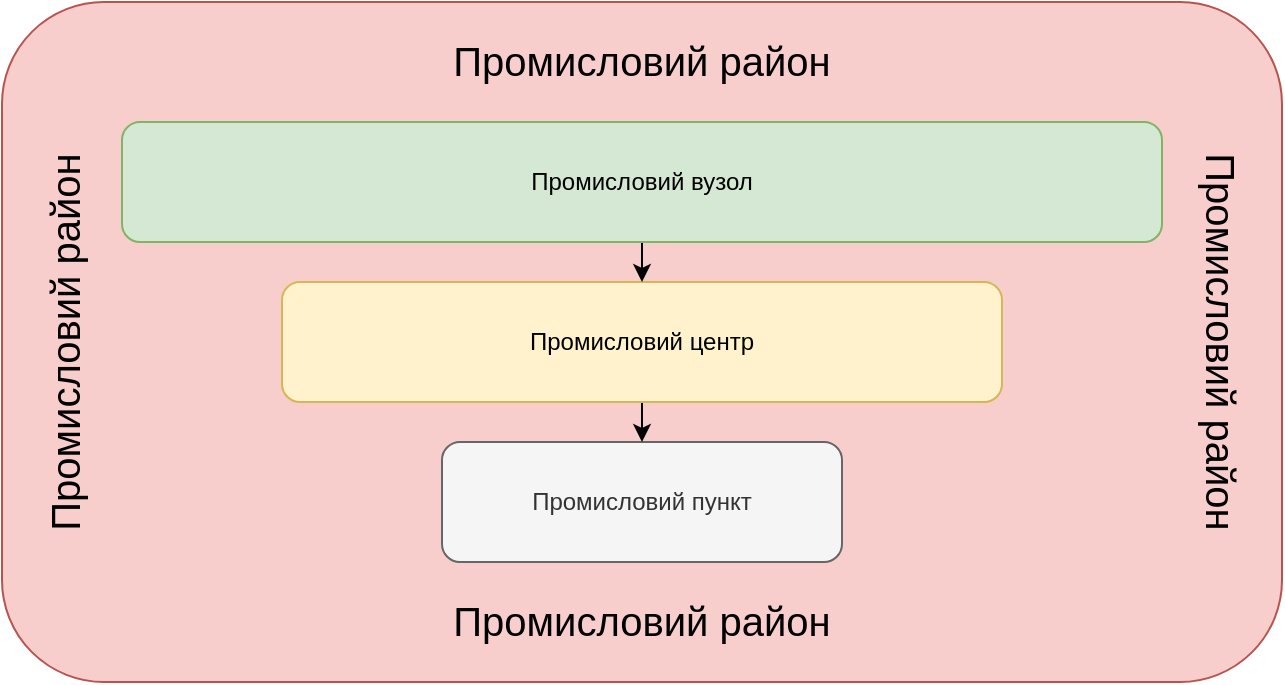 <mxfile version="21.0.10" type="github">
  <diagram name="Сторінка-1" id="f_qQ6oxpq3EO20oxn9xq">
    <mxGraphModel dx="1050" dy="581" grid="1" gridSize="10" guides="1" tooltips="1" connect="1" arrows="1" fold="1" page="1" pageScale="1" pageWidth="827" pageHeight="1169" math="0" shadow="0">
      <root>
        <mxCell id="0" />
        <mxCell id="1" parent="0" />
        <mxCell id="OoO4MrjYJp39DarxOHZu-4" value="" style="rounded=1;whiteSpace=wrap;html=1;fillColor=#f8cecc;strokeColor=#b85450;" vertex="1" parent="1">
          <mxGeometry x="100" y="320" width="640" height="340" as="geometry" />
        </mxCell>
        <mxCell id="OoO4MrjYJp39DarxOHZu-1" value="Промисловий пункт" style="rounded=1;whiteSpace=wrap;html=1;fillColor=#f5f5f5;fontColor=#333333;strokeColor=#666666;" vertex="1" parent="1">
          <mxGeometry x="320" y="540" width="200" height="60" as="geometry" />
        </mxCell>
        <mxCell id="OoO4MrjYJp39DarxOHZu-8" style="edgeStyle=orthogonalEdgeStyle;rounded=0;orthogonalLoop=1;jettySize=auto;html=1;exitX=0.5;exitY=1;exitDx=0;exitDy=0;entryX=0.5;entryY=0;entryDx=0;entryDy=0;" edge="1" parent="1" source="OoO4MrjYJp39DarxOHZu-2" target="OoO4MrjYJp39DarxOHZu-1">
          <mxGeometry relative="1" as="geometry" />
        </mxCell>
        <mxCell id="OoO4MrjYJp39DarxOHZu-2" value="Промисловий центр" style="rounded=1;whiteSpace=wrap;html=1;fillColor=#fff2cc;strokeColor=#d6b656;" vertex="1" parent="1">
          <mxGeometry x="240" y="460" width="360" height="60" as="geometry" />
        </mxCell>
        <mxCell id="OoO4MrjYJp39DarxOHZu-6" style="edgeStyle=orthogonalEdgeStyle;rounded=0;orthogonalLoop=1;jettySize=auto;html=1;exitX=0.5;exitY=1;exitDx=0;exitDy=0;entryX=0.5;entryY=0;entryDx=0;entryDy=0;" edge="1" parent="1" source="OoO4MrjYJp39DarxOHZu-3" target="OoO4MrjYJp39DarxOHZu-2">
          <mxGeometry relative="1" as="geometry" />
        </mxCell>
        <mxCell id="OoO4MrjYJp39DarxOHZu-3" value="Промисловий вузол" style="rounded=1;whiteSpace=wrap;html=1;fillColor=#d5e8d4;strokeColor=#82b366;" vertex="1" parent="1">
          <mxGeometry x="160" y="380" width="520" height="60" as="geometry" />
        </mxCell>
        <mxCell id="OoO4MrjYJp39DarxOHZu-10" value="Промисловий район" style="text;html=1;strokeColor=none;fillColor=none;align=center;verticalAlign=middle;whiteSpace=wrap;rounded=0;fontSize=20;" vertex="1" parent="1">
          <mxGeometry x="317" y="334" width="206" height="30" as="geometry" />
        </mxCell>
        <mxCell id="OoO4MrjYJp39DarxOHZu-11" value="Промисловий район" style="text;html=1;strokeColor=none;fillColor=none;align=center;verticalAlign=middle;whiteSpace=wrap;rounded=0;fontSize=20;" vertex="1" parent="1">
          <mxGeometry x="317" y="614" width="206" height="30" as="geometry" />
        </mxCell>
        <mxCell id="OoO4MrjYJp39DarxOHZu-12" value="Промисловий район" style="text;html=1;strokeColor=none;fillColor=none;align=center;verticalAlign=middle;whiteSpace=wrap;rounded=0;fontSize=20;rotation=-90;" vertex="1" parent="1">
          <mxGeometry x="28" y="475" width="206" height="30" as="geometry" />
        </mxCell>
        <mxCell id="OoO4MrjYJp39DarxOHZu-13" value="Промисловий район" style="text;html=1;strokeColor=none;fillColor=none;align=center;verticalAlign=middle;whiteSpace=wrap;rounded=0;fontSize=20;rotation=90;" vertex="1" parent="1">
          <mxGeometry x="607" y="475" width="206" height="30" as="geometry" />
        </mxCell>
      </root>
    </mxGraphModel>
  </diagram>
</mxfile>
